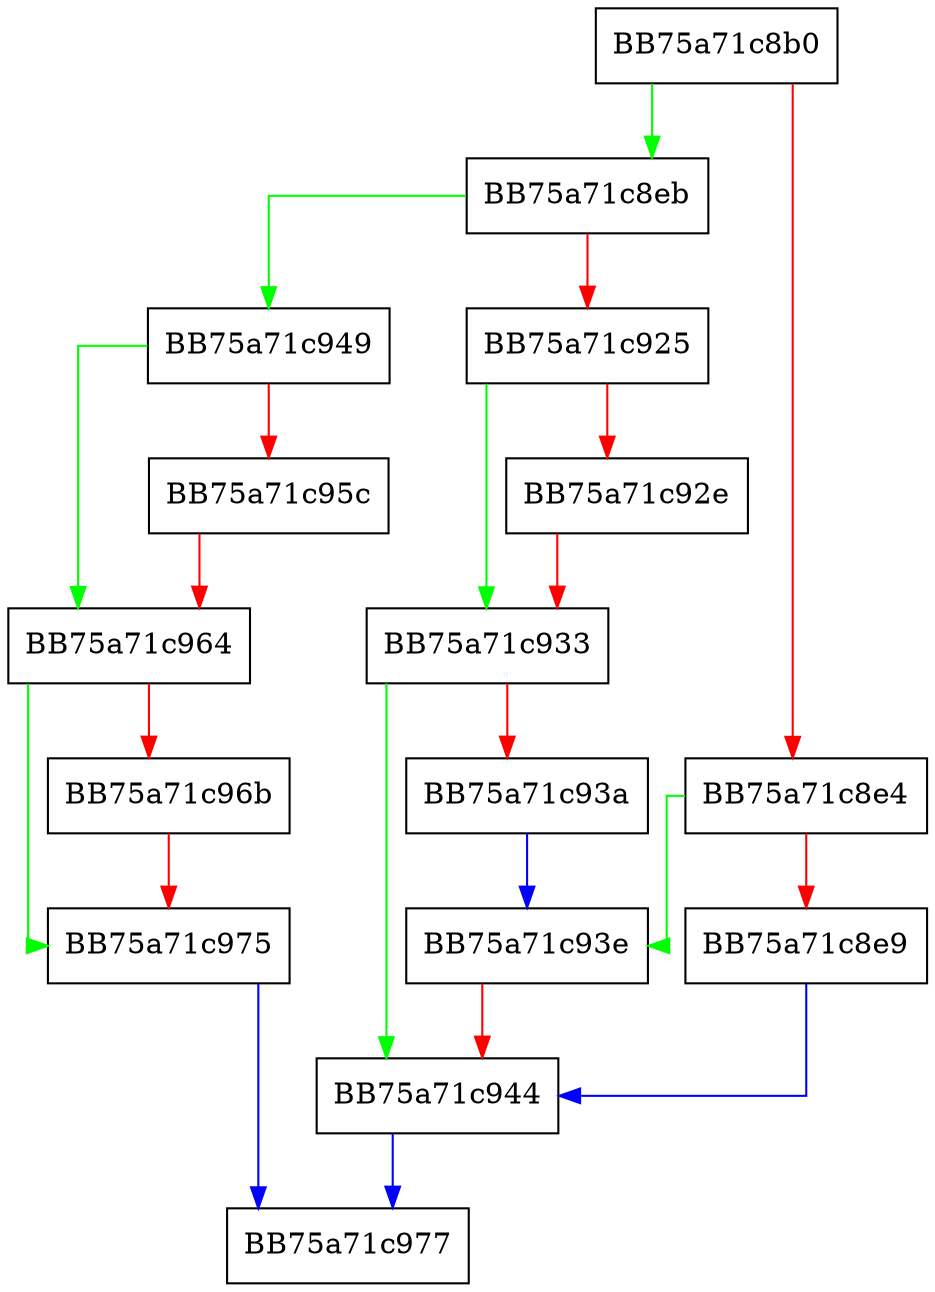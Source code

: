 digraph GetBranchId {
  node [shape="box"];
  graph [splines=ortho];
  BB75a71c8b0 -> BB75a71c8eb [color="green"];
  BB75a71c8b0 -> BB75a71c8e4 [color="red"];
  BB75a71c8e4 -> BB75a71c93e [color="green"];
  BB75a71c8e4 -> BB75a71c8e9 [color="red"];
  BB75a71c8e9 -> BB75a71c944 [color="blue"];
  BB75a71c8eb -> BB75a71c949 [color="green"];
  BB75a71c8eb -> BB75a71c925 [color="red"];
  BB75a71c925 -> BB75a71c933 [color="green"];
  BB75a71c925 -> BB75a71c92e [color="red"];
  BB75a71c92e -> BB75a71c933 [color="red"];
  BB75a71c933 -> BB75a71c944 [color="green"];
  BB75a71c933 -> BB75a71c93a [color="red"];
  BB75a71c93a -> BB75a71c93e [color="blue"];
  BB75a71c93e -> BB75a71c944 [color="red"];
  BB75a71c944 -> BB75a71c977 [color="blue"];
  BB75a71c949 -> BB75a71c964 [color="green"];
  BB75a71c949 -> BB75a71c95c [color="red"];
  BB75a71c95c -> BB75a71c964 [color="red"];
  BB75a71c964 -> BB75a71c975 [color="green"];
  BB75a71c964 -> BB75a71c96b [color="red"];
  BB75a71c96b -> BB75a71c975 [color="red"];
  BB75a71c975 -> BB75a71c977 [color="blue"];
}